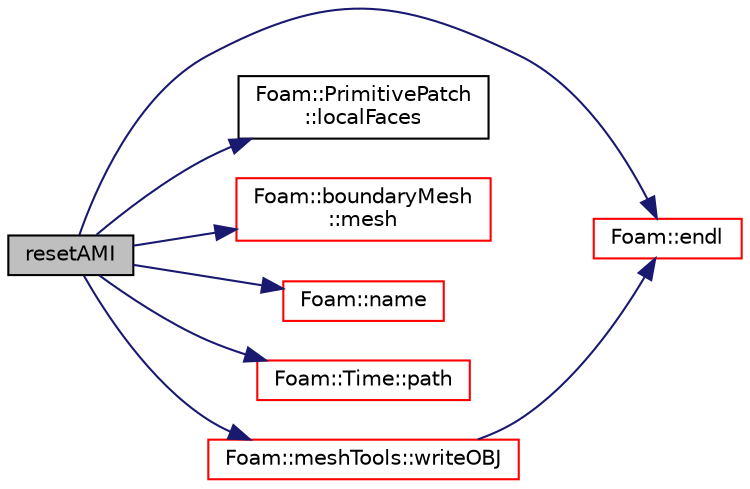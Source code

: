 digraph "resetAMI"
{
  bgcolor="transparent";
  edge [fontname="Helvetica",fontsize="10",labelfontname="Helvetica",labelfontsize="10"];
  node [fontname="Helvetica",fontsize="10",shape=record];
  rankdir="LR";
  Node1 [label="resetAMI",height=0.2,width=0.4,color="black", fillcolor="grey75", style="filled", fontcolor="black"];
  Node1 -> Node2 [color="midnightblue",fontsize="10",style="solid",fontname="Helvetica"];
  Node2 [label="Foam::endl",height=0.2,width=0.4,color="red",URL="$a10725.html#a2db8fe02a0d3909e9351bb4275b23ce4",tooltip="Add newline and flush stream. "];
  Node1 -> Node3 [color="midnightblue",fontsize="10",style="solid",fontname="Helvetica"];
  Node3 [label="Foam::PrimitivePatch\l::localFaces",height=0.2,width=0.4,color="black",URL="$a01970.html#af5aca3ce69275c80366bc8d5c0584da2",tooltip="Return patch faces addressing into local point list. "];
  Node1 -> Node4 [color="midnightblue",fontsize="10",style="solid",fontname="Helvetica"];
  Node4 [label="Foam::boundaryMesh\l::mesh",height=0.2,width=0.4,color="red",URL="$a00151.html#a755c3307c0a74eb80926b68bb037674c"];
  Node1 -> Node5 [color="midnightblue",fontsize="10",style="solid",fontname="Helvetica"];
  Node5 [label="Foam::name",height=0.2,width=0.4,color="red",URL="$a10725.html#adcb0df2bd4953cb6bb390272d8263c3a",tooltip="Return a string representation of a complex. "];
  Node1 -> Node6 [color="midnightblue",fontsize="10",style="solid",fontname="Helvetica"];
  Node6 [label="Foam::Time::path",height=0.2,width=0.4,color="red",URL="$a02606.html#a2db7691b348697844893a04d3110e3d5",tooltip="Return path. "];
  Node1 -> Node7 [color="midnightblue",fontsize="10",style="solid",fontname="Helvetica"];
  Node7 [label="Foam::meshTools::writeOBJ",height=0.2,width=0.4,color="red",URL="$a10780.html#afd76c6ccc8ee4a5957f0232218167c17",tooltip="Write obj representation of point. "];
  Node7 -> Node2 [color="midnightblue",fontsize="10",style="solid",fontname="Helvetica"];
}
